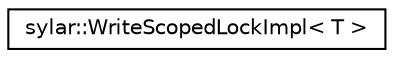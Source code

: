digraph "类继承关系图"
{
 // LATEX_PDF_SIZE
  edge [fontname="Helvetica",fontsize="10",labelfontname="Helvetica",labelfontsize="10"];
  node [fontname="Helvetica",fontsize="10",shape=record];
  rankdir="LR";
  Node0 [label="sylar::WriteScopedLockImpl\< T \>",height=0.2,width=0.4,color="black", fillcolor="white", style="filled",URL="$structsylar_1_1WriteScopedLockImpl.html",tooltip="局部写锁模板实现"];
}

